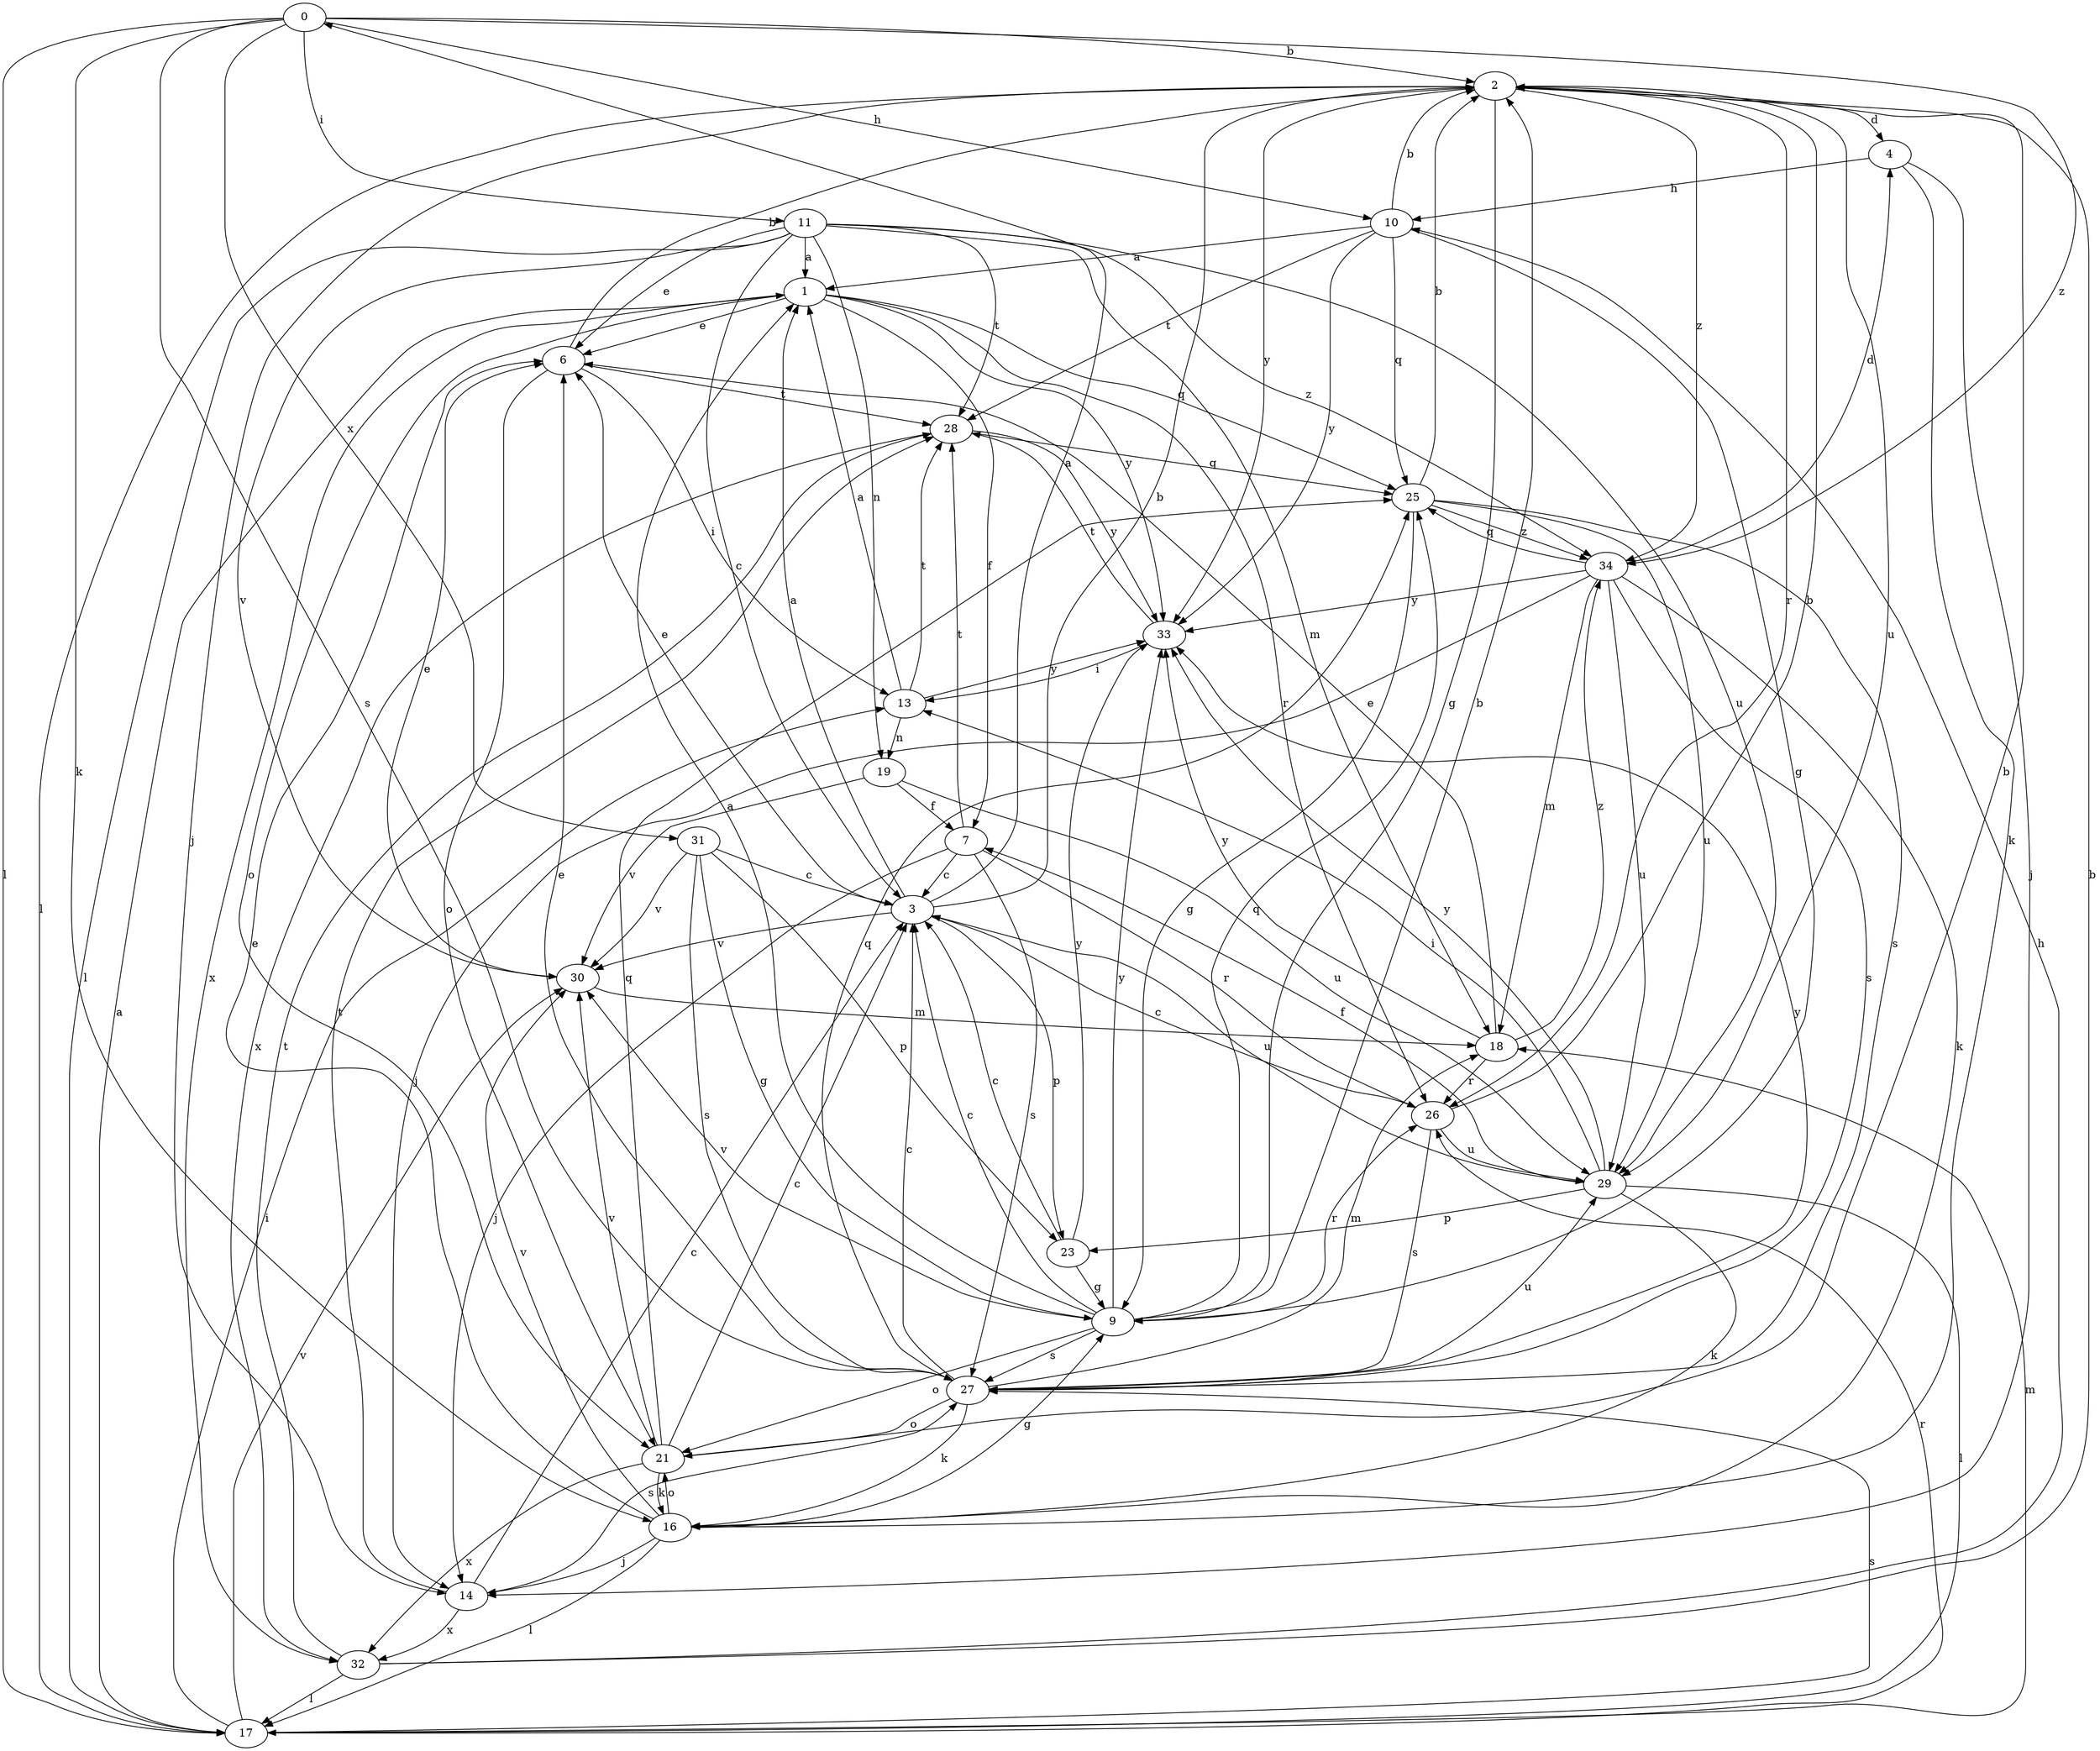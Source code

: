 strict digraph  {
0;
1;
2;
3;
4;
6;
7;
9;
10;
11;
13;
14;
16;
17;
18;
19;
21;
23;
25;
26;
27;
28;
29;
30;
31;
32;
33;
34;
0 -> 2  [label=b];
0 -> 10  [label=h];
0 -> 11  [label=i];
0 -> 16  [label=k];
0 -> 17  [label=l];
0 -> 27  [label=s];
0 -> 31  [label=x];
0 -> 34  [label=z];
1 -> 6  [label=e];
1 -> 7  [label=f];
1 -> 21  [label=o];
1 -> 25  [label=q];
1 -> 26  [label=r];
1 -> 32  [label=x];
1 -> 33  [label=y];
2 -> 4  [label=d];
2 -> 9  [label=g];
2 -> 14  [label=j];
2 -> 17  [label=l];
2 -> 26  [label=r];
2 -> 29  [label=u];
2 -> 33  [label=y];
2 -> 34  [label=z];
3 -> 0  [label=a];
3 -> 1  [label=a];
3 -> 2  [label=b];
3 -> 6  [label=e];
3 -> 23  [label=p];
3 -> 29  [label=u];
3 -> 30  [label=v];
4 -> 10  [label=h];
4 -> 14  [label=j];
4 -> 16  [label=k];
6 -> 2  [label=b];
6 -> 13  [label=i];
6 -> 21  [label=o];
6 -> 28  [label=t];
7 -> 3  [label=c];
7 -> 14  [label=j];
7 -> 26  [label=r];
7 -> 27  [label=s];
7 -> 28  [label=t];
9 -> 1  [label=a];
9 -> 2  [label=b];
9 -> 3  [label=c];
9 -> 21  [label=o];
9 -> 25  [label=q];
9 -> 26  [label=r];
9 -> 27  [label=s];
9 -> 30  [label=v];
9 -> 33  [label=y];
10 -> 1  [label=a];
10 -> 2  [label=b];
10 -> 9  [label=g];
10 -> 25  [label=q];
10 -> 28  [label=t];
10 -> 33  [label=y];
11 -> 1  [label=a];
11 -> 3  [label=c];
11 -> 6  [label=e];
11 -> 17  [label=l];
11 -> 18  [label=m];
11 -> 19  [label=n];
11 -> 28  [label=t];
11 -> 29  [label=u];
11 -> 30  [label=v];
11 -> 34  [label=z];
13 -> 1  [label=a];
13 -> 19  [label=n];
13 -> 28  [label=t];
13 -> 33  [label=y];
14 -> 3  [label=c];
14 -> 27  [label=s];
14 -> 28  [label=t];
14 -> 32  [label=x];
16 -> 6  [label=e];
16 -> 9  [label=g];
16 -> 14  [label=j];
16 -> 17  [label=l];
16 -> 21  [label=o];
16 -> 30  [label=v];
17 -> 1  [label=a];
17 -> 13  [label=i];
17 -> 18  [label=m];
17 -> 26  [label=r];
17 -> 27  [label=s];
17 -> 30  [label=v];
18 -> 6  [label=e];
18 -> 26  [label=r];
18 -> 33  [label=y];
18 -> 34  [label=z];
19 -> 7  [label=f];
19 -> 29  [label=u];
19 -> 30  [label=v];
21 -> 2  [label=b];
21 -> 3  [label=c];
21 -> 16  [label=k];
21 -> 25  [label=q];
21 -> 30  [label=v];
21 -> 32  [label=x];
23 -> 3  [label=c];
23 -> 9  [label=g];
23 -> 33  [label=y];
25 -> 2  [label=b];
25 -> 9  [label=g];
25 -> 27  [label=s];
25 -> 29  [label=u];
25 -> 34  [label=z];
26 -> 2  [label=b];
26 -> 3  [label=c];
26 -> 27  [label=s];
26 -> 29  [label=u];
27 -> 3  [label=c];
27 -> 6  [label=e];
27 -> 16  [label=k];
27 -> 18  [label=m];
27 -> 21  [label=o];
27 -> 25  [label=q];
27 -> 29  [label=u];
27 -> 33  [label=y];
28 -> 25  [label=q];
28 -> 32  [label=x];
28 -> 33  [label=y];
29 -> 7  [label=f];
29 -> 13  [label=i];
29 -> 16  [label=k];
29 -> 17  [label=l];
29 -> 23  [label=p];
29 -> 33  [label=y];
30 -> 6  [label=e];
30 -> 18  [label=m];
31 -> 3  [label=c];
31 -> 9  [label=g];
31 -> 23  [label=p];
31 -> 27  [label=s];
31 -> 30  [label=v];
32 -> 2  [label=b];
32 -> 10  [label=h];
32 -> 17  [label=l];
32 -> 28  [label=t];
33 -> 13  [label=i];
33 -> 28  [label=t];
34 -> 4  [label=d];
34 -> 14  [label=j];
34 -> 16  [label=k];
34 -> 18  [label=m];
34 -> 25  [label=q];
34 -> 27  [label=s];
34 -> 29  [label=u];
34 -> 33  [label=y];
}
